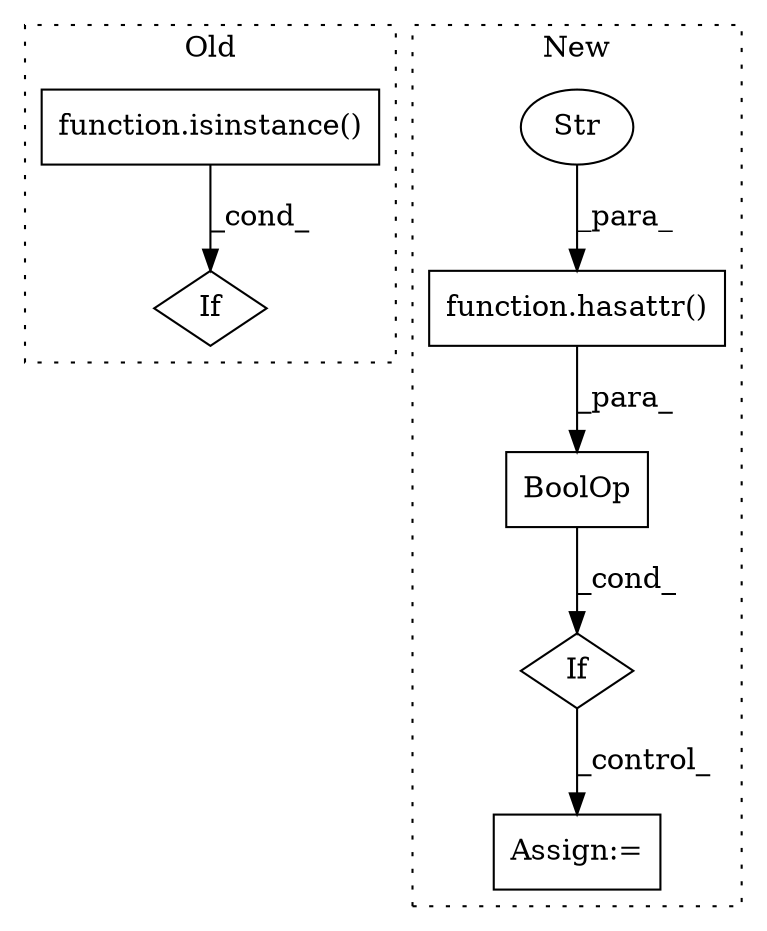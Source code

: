 digraph G {
subgraph cluster0 {
1 [label="function.isinstance()" a="75" s="2703,2735" l="11,1" shape="box"];
6 [label="If" a="96" s="2700" l="3" shape="diamond"];
label = "Old";
style="dotted";
}
subgraph cluster1 {
2 [label="function.hasattr()" a="75" s="3078,3104" l="8,1" shape="box"];
3 [label="Assign:=" a="68" s="3523" l="3" shape="box"];
4 [label="Str" a="66" s="3095" l="9" shape="ellipse"];
5 [label="If" a="96" s="3075" l="3" shape="diamond"];
7 [label="BoolOp" a="72" s="3078" l="109" shape="box"];
label = "New";
style="dotted";
}
1 -> 6 [label="_cond_"];
2 -> 7 [label="_para_"];
4 -> 2 [label="_para_"];
5 -> 3 [label="_control_"];
7 -> 5 [label="_cond_"];
}